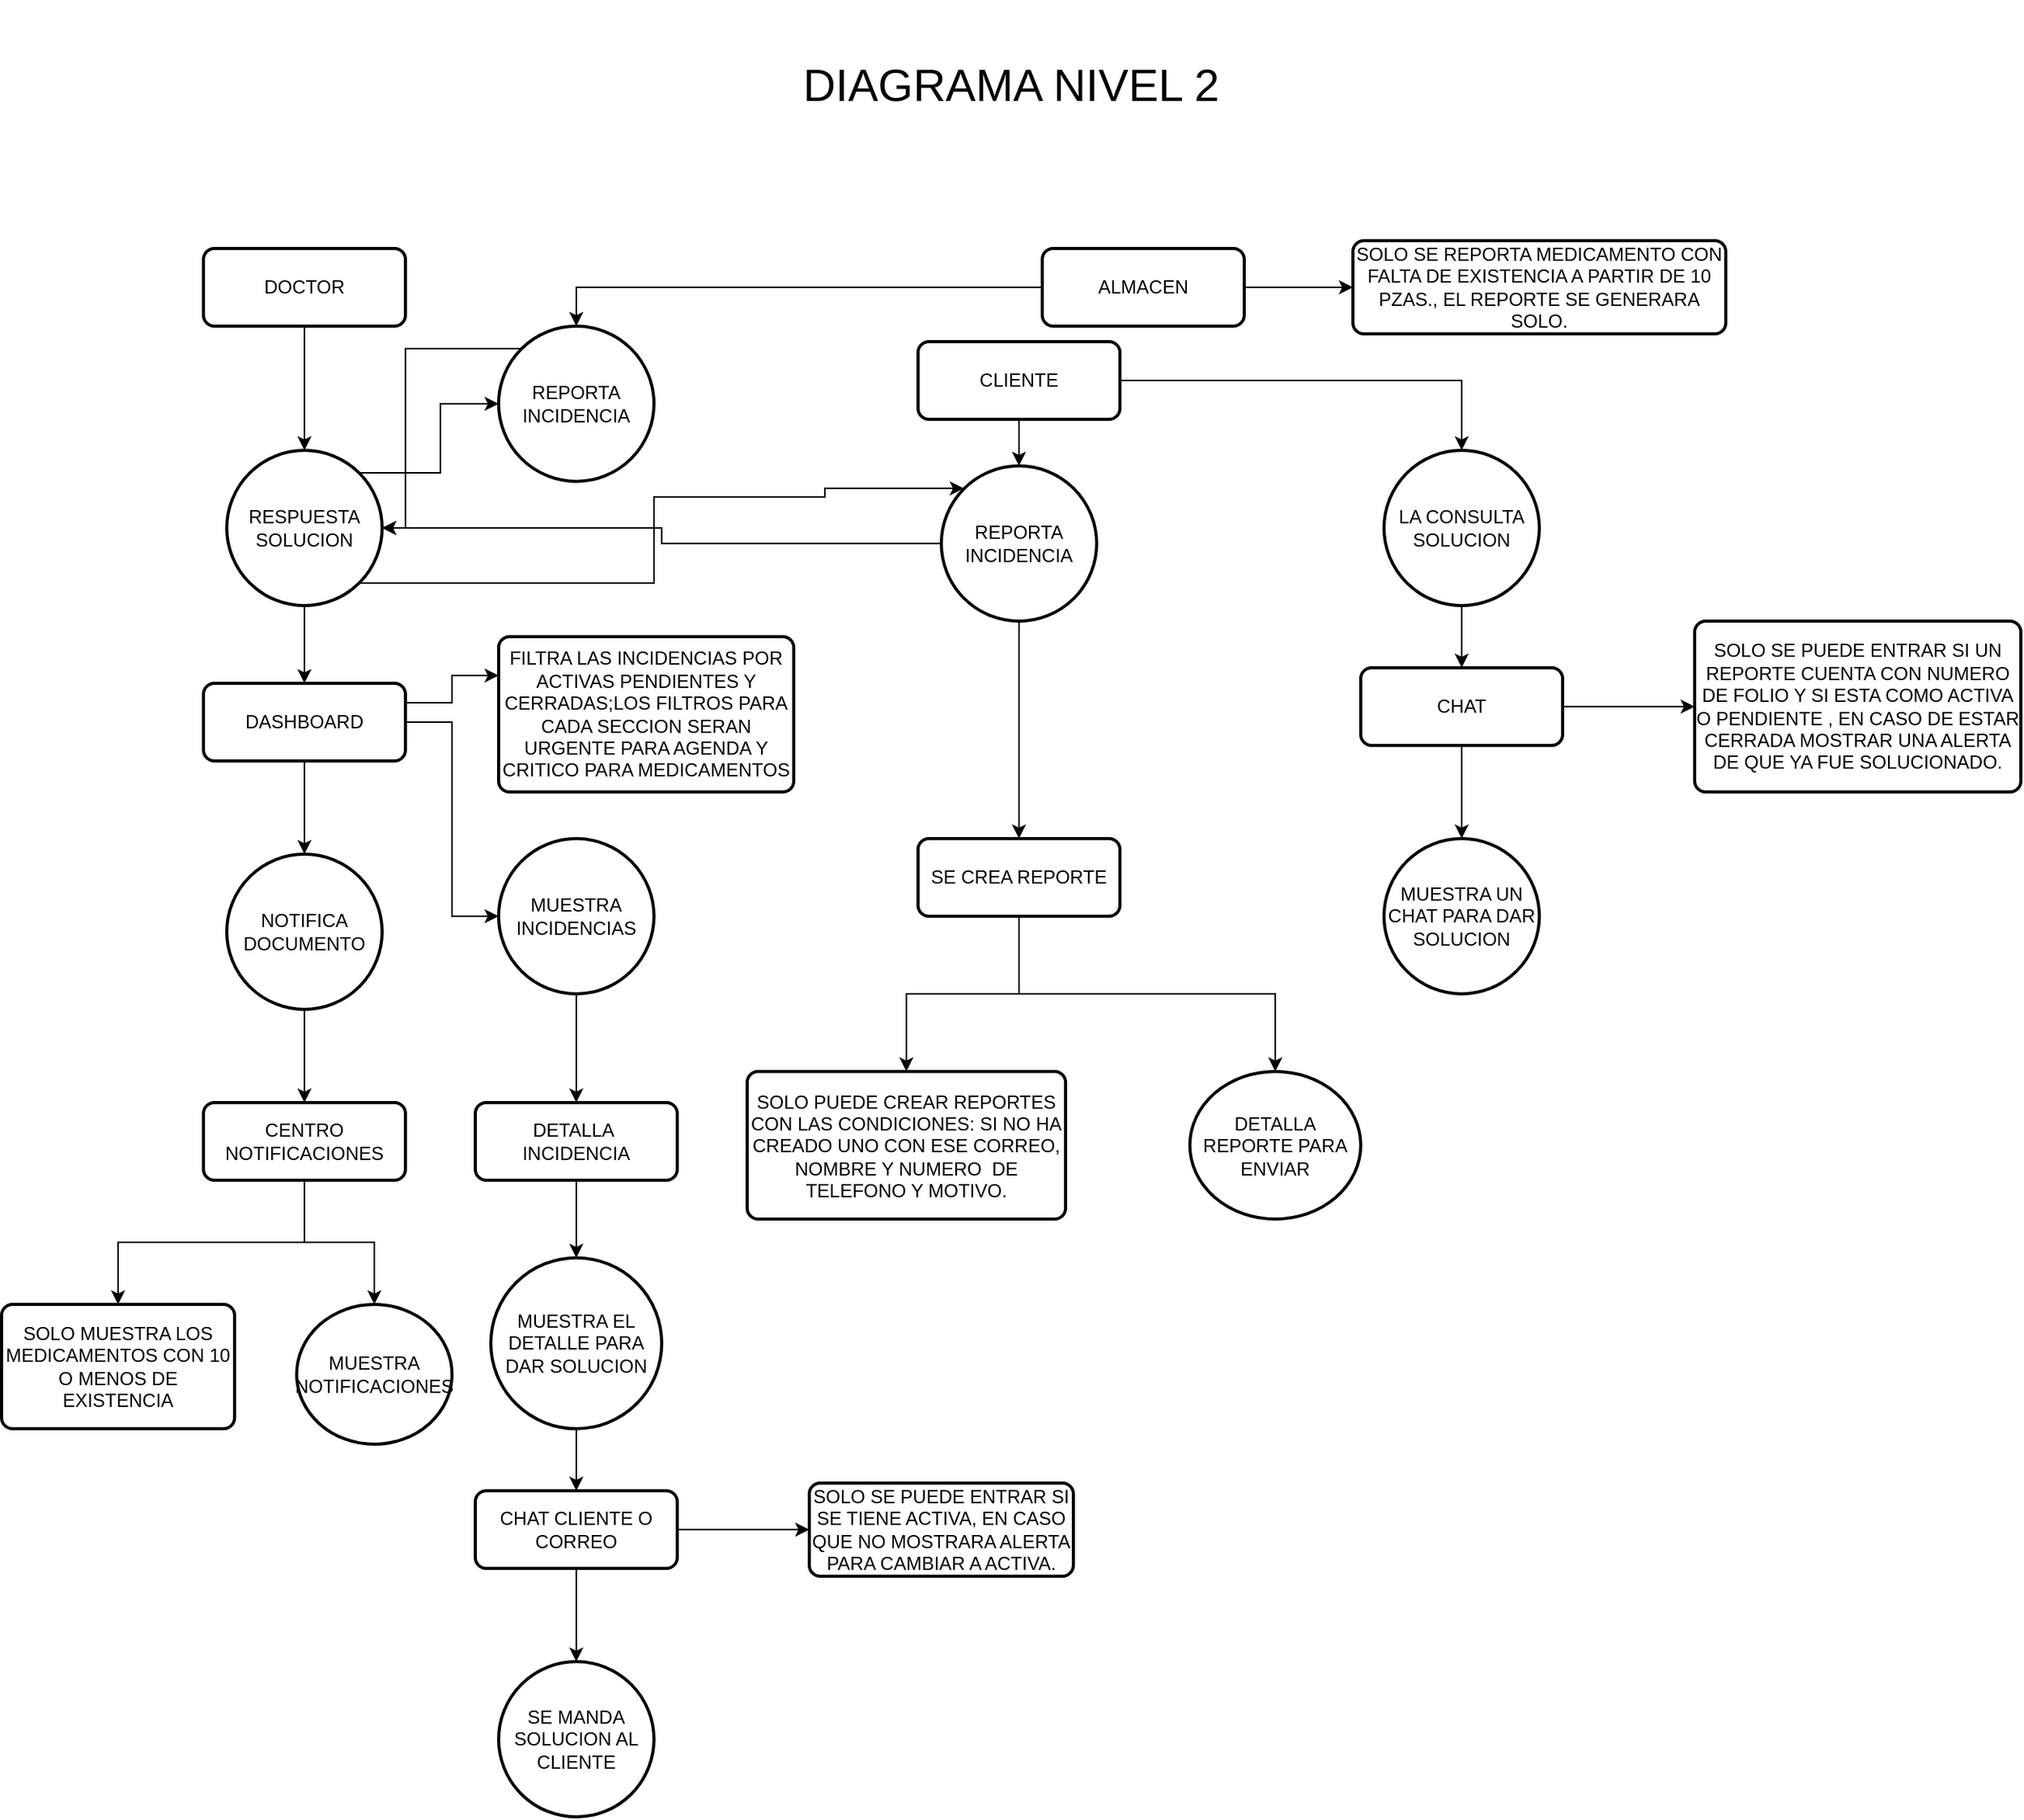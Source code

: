 <mxfile version="26.2.15">
  <diagram name="Página-1" id="9K1d1XZpPEn_7gxM2Jdp">
    <mxGraphModel dx="3397" dy="2714" grid="1" gridSize="10" guides="1" tooltips="1" connect="1" arrows="1" fold="1" page="1" pageScale="1" pageWidth="827" pageHeight="1169" math="0" shadow="0">
      <root>
        <mxCell id="0" />
        <mxCell id="1" parent="0" />
        <mxCell id="d53dWlJOmNv4el6tiKO4-1" value="DOCTOR" style="rounded=1;whiteSpace=wrap;html=1;absoluteArcSize=1;arcSize=14;strokeWidth=2;" vertex="1" parent="1">
          <mxGeometry x="50" y="40" width="130" height="50" as="geometry" />
        </mxCell>
        <mxCell id="d53dWlJOmNv4el6tiKO4-2" style="edgeStyle=orthogonalEdgeStyle;rounded=0;orthogonalLoop=1;jettySize=auto;html=1;exitX=0.855;exitY=0.145;exitDx=0;exitDy=0;exitPerimeter=0;" edge="1" parent="1" source="d53dWlJOmNv4el6tiKO4-4" target="d53dWlJOmNv4el6tiKO4-5">
          <mxGeometry relative="1" as="geometry" />
        </mxCell>
        <mxCell id="d53dWlJOmNv4el6tiKO4-3" style="edgeStyle=orthogonalEdgeStyle;rounded=0;orthogonalLoop=1;jettySize=auto;html=1;exitX=0.5;exitY=1;exitDx=0;exitDy=0;exitPerimeter=0;entryX=0.5;entryY=0;entryDx=0;entryDy=0;" edge="1" parent="1" source="d53dWlJOmNv4el6tiKO4-4" target="d53dWlJOmNv4el6tiKO4-14">
          <mxGeometry relative="1" as="geometry" />
        </mxCell>
        <mxCell id="d53dWlJOmNv4el6tiKO4-4" value="RESPUESTA SOLUCION" style="strokeWidth=2;html=1;shape=mxgraph.flowchart.start_2;whiteSpace=wrap;" vertex="1" parent="1">
          <mxGeometry x="65" y="170" width="100" height="100" as="geometry" />
        </mxCell>
        <mxCell id="d53dWlJOmNv4el6tiKO4-5" value="REPORTA INCIDENCIA" style="strokeWidth=2;html=1;shape=mxgraph.flowchart.start_2;whiteSpace=wrap;" vertex="1" parent="1">
          <mxGeometry x="240" y="90" width="100" height="100" as="geometry" />
        </mxCell>
        <mxCell id="d53dWlJOmNv4el6tiKO4-6" value="CLIENTE" style="rounded=1;whiteSpace=wrap;html=1;absoluteArcSize=1;arcSize=14;strokeWidth=2;" vertex="1" parent="1">
          <mxGeometry x="510" y="100" width="130" height="50" as="geometry" />
        </mxCell>
        <mxCell id="d53dWlJOmNv4el6tiKO4-7" style="edgeStyle=orthogonalEdgeStyle;rounded=0;orthogonalLoop=1;jettySize=auto;html=1;exitX=0.5;exitY=1;exitDx=0;exitDy=0;exitPerimeter=0;entryX=0.5;entryY=0;entryDx=0;entryDy=0;" edge="1" parent="1" source="d53dWlJOmNv4el6tiKO4-8" target="d53dWlJOmNv4el6tiKO4-31">
          <mxGeometry relative="1" as="geometry" />
        </mxCell>
        <mxCell id="d53dWlJOmNv4el6tiKO4-8" value="REPORTA INCIDENCIA" style="strokeWidth=2;html=1;shape=mxgraph.flowchart.start_2;whiteSpace=wrap;" vertex="1" parent="1">
          <mxGeometry x="525" y="180" width="100" height="100" as="geometry" />
        </mxCell>
        <mxCell id="d53dWlJOmNv4el6tiKO4-44" style="edgeStyle=orthogonalEdgeStyle;rounded=0;orthogonalLoop=1;jettySize=auto;html=1;exitX=1;exitY=0.5;exitDx=0;exitDy=0;" edge="1" parent="1" source="d53dWlJOmNv4el6tiKO4-9" target="d53dWlJOmNv4el6tiKO4-43">
          <mxGeometry relative="1" as="geometry" />
        </mxCell>
        <mxCell id="d53dWlJOmNv4el6tiKO4-9" value="ALMACEN" style="rounded=1;whiteSpace=wrap;html=1;absoluteArcSize=1;arcSize=14;strokeWidth=2;" vertex="1" parent="1">
          <mxGeometry x="590" y="40" width="130" height="50" as="geometry" />
        </mxCell>
        <mxCell id="d53dWlJOmNv4el6tiKO4-10" style="edgeStyle=orthogonalEdgeStyle;rounded=0;orthogonalLoop=1;jettySize=auto;html=1;exitX=0.5;exitY=1;exitDx=0;exitDy=0;entryX=0.5;entryY=0;entryDx=0;entryDy=0;entryPerimeter=0;" edge="1" parent="1" source="d53dWlJOmNv4el6tiKO4-1" target="d53dWlJOmNv4el6tiKO4-4">
          <mxGeometry relative="1" as="geometry" />
        </mxCell>
        <mxCell id="d53dWlJOmNv4el6tiKO4-11" style="edgeStyle=orthogonalEdgeStyle;rounded=0;orthogonalLoop=1;jettySize=auto;html=1;exitX=0;exitY=0.5;exitDx=0;exitDy=0;entryX=0.5;entryY=0;entryDx=0;entryDy=0;entryPerimeter=0;" edge="1" parent="1" source="d53dWlJOmNv4el6tiKO4-9" target="d53dWlJOmNv4el6tiKO4-5">
          <mxGeometry relative="1" as="geometry" />
        </mxCell>
        <mxCell id="d53dWlJOmNv4el6tiKO4-12" style="edgeStyle=orthogonalEdgeStyle;rounded=0;orthogonalLoop=1;jettySize=auto;html=1;exitX=0.5;exitY=1;exitDx=0;exitDy=0;entryX=0.5;entryY=0;entryDx=0;entryDy=0;entryPerimeter=0;" edge="1" parent="1" source="d53dWlJOmNv4el6tiKO4-6" target="d53dWlJOmNv4el6tiKO4-8">
          <mxGeometry relative="1" as="geometry" />
        </mxCell>
        <mxCell id="d53dWlJOmNv4el6tiKO4-13" style="edgeStyle=orthogonalEdgeStyle;rounded=0;orthogonalLoop=1;jettySize=auto;html=1;exitX=0.145;exitY=0.145;exitDx=0;exitDy=0;exitPerimeter=0;entryX=1;entryY=0.5;entryDx=0;entryDy=0;entryPerimeter=0;" edge="1" parent="1" source="d53dWlJOmNv4el6tiKO4-5" target="d53dWlJOmNv4el6tiKO4-4">
          <mxGeometry relative="1" as="geometry">
            <Array as="points">
              <mxPoint x="180" y="105" />
              <mxPoint x="180" y="220" />
            </Array>
          </mxGeometry>
        </mxCell>
        <mxCell id="d53dWlJOmNv4el6tiKO4-46" style="edgeStyle=orthogonalEdgeStyle;rounded=0;orthogonalLoop=1;jettySize=auto;html=1;exitX=1;exitY=0.25;exitDx=0;exitDy=0;entryX=0;entryY=0.25;entryDx=0;entryDy=0;" edge="1" parent="1" source="d53dWlJOmNv4el6tiKO4-14" target="d53dWlJOmNv4el6tiKO4-45">
          <mxGeometry relative="1" as="geometry" />
        </mxCell>
        <mxCell id="d53dWlJOmNv4el6tiKO4-14" value="DASHBOARD" style="rounded=1;whiteSpace=wrap;html=1;absoluteArcSize=1;arcSize=14;strokeWidth=2;" vertex="1" parent="1">
          <mxGeometry x="50" y="320" width="130" height="50" as="geometry" />
        </mxCell>
        <mxCell id="d53dWlJOmNv4el6tiKO4-15" style="edgeStyle=orthogonalEdgeStyle;rounded=0;orthogonalLoop=1;jettySize=auto;html=1;exitX=0.5;exitY=1;exitDx=0;exitDy=0;exitPerimeter=0;entryX=0.5;entryY=0;entryDx=0;entryDy=0;" edge="1" parent="1" source="d53dWlJOmNv4el6tiKO4-16" target="d53dWlJOmNv4el6tiKO4-17">
          <mxGeometry relative="1" as="geometry" />
        </mxCell>
        <mxCell id="d53dWlJOmNv4el6tiKO4-16" value="NOTIFICA&lt;div&gt;DOCUMENTO&lt;/div&gt;" style="strokeWidth=2;html=1;shape=mxgraph.flowchart.start_2;whiteSpace=wrap;" vertex="1" parent="1">
          <mxGeometry x="65" y="430" width="100" height="100" as="geometry" />
        </mxCell>
        <mxCell id="d53dWlJOmNv4el6tiKO4-55" style="edgeStyle=orthogonalEdgeStyle;rounded=0;orthogonalLoop=1;jettySize=auto;html=1;exitX=0.5;exitY=1;exitDx=0;exitDy=0;" edge="1" parent="1" source="d53dWlJOmNv4el6tiKO4-17" target="d53dWlJOmNv4el6tiKO4-54">
          <mxGeometry relative="1" as="geometry" />
        </mxCell>
        <mxCell id="d53dWlJOmNv4el6tiKO4-17" value="CENTRO&lt;div&gt;&lt;div&gt;&lt;div&gt;NOTIFICACIONES&lt;/div&gt;&lt;/div&gt;&lt;/div&gt;" style="rounded=1;whiteSpace=wrap;html=1;absoluteArcSize=1;arcSize=14;strokeWidth=2;" vertex="1" parent="1">
          <mxGeometry x="50" y="590" width="130" height="50" as="geometry" />
        </mxCell>
        <mxCell id="d53dWlJOmNv4el6tiKO4-18" style="edgeStyle=orthogonalEdgeStyle;rounded=0;orthogonalLoop=1;jettySize=auto;html=1;exitX=0.5;exitY=1;exitDx=0;exitDy=0;entryX=0.5;entryY=0;entryDx=0;entryDy=0;entryPerimeter=0;" edge="1" parent="1" source="d53dWlJOmNv4el6tiKO4-14" target="d53dWlJOmNv4el6tiKO4-16">
          <mxGeometry relative="1" as="geometry" />
        </mxCell>
        <mxCell id="d53dWlJOmNv4el6tiKO4-19" value="MUESTRA NOTIFICACIONES" style="strokeWidth=2;html=1;shape=mxgraph.flowchart.start_2;whiteSpace=wrap;" vertex="1" parent="1">
          <mxGeometry x="110" y="720" width="100" height="90" as="geometry" />
        </mxCell>
        <mxCell id="d53dWlJOmNv4el6tiKO4-20" style="edgeStyle=orthogonalEdgeStyle;rounded=0;orthogonalLoop=1;jettySize=auto;html=1;exitX=0.5;exitY=1;exitDx=0;exitDy=0;entryX=0.5;entryY=0;entryDx=0;entryDy=0;entryPerimeter=0;" edge="1" parent="1" source="d53dWlJOmNv4el6tiKO4-17" target="d53dWlJOmNv4el6tiKO4-19">
          <mxGeometry relative="1" as="geometry" />
        </mxCell>
        <mxCell id="d53dWlJOmNv4el6tiKO4-21" style="edgeStyle=orthogonalEdgeStyle;rounded=0;orthogonalLoop=1;jettySize=auto;html=1;exitX=0.5;exitY=1;exitDx=0;exitDy=0;exitPerimeter=0;entryX=0.5;entryY=0;entryDx=0;entryDy=0;" edge="1" parent="1" source="d53dWlJOmNv4el6tiKO4-22" target="d53dWlJOmNv4el6tiKO4-23">
          <mxGeometry relative="1" as="geometry" />
        </mxCell>
        <mxCell id="d53dWlJOmNv4el6tiKO4-22" value="MUESTRA&lt;div&gt;INCIDENCIAS&lt;/div&gt;" style="strokeWidth=2;html=1;shape=mxgraph.flowchart.start_2;whiteSpace=wrap;" vertex="1" parent="1">
          <mxGeometry x="240" y="420" width="100" height="100" as="geometry" />
        </mxCell>
        <mxCell id="d53dWlJOmNv4el6tiKO4-23" value="DETALLA&amp;nbsp;&lt;div&gt;INCIDENCIA&lt;/div&gt;" style="rounded=1;whiteSpace=wrap;html=1;absoluteArcSize=1;arcSize=14;strokeWidth=2;" vertex="1" parent="1">
          <mxGeometry x="225" y="590" width="130" height="50" as="geometry" />
        </mxCell>
        <mxCell id="d53dWlJOmNv4el6tiKO4-24" style="edgeStyle=orthogonalEdgeStyle;rounded=0;orthogonalLoop=1;jettySize=auto;html=1;exitX=1;exitY=0.5;exitDx=0;exitDy=0;entryX=0;entryY=0.5;entryDx=0;entryDy=0;entryPerimeter=0;" edge="1" parent="1" source="d53dWlJOmNv4el6tiKO4-14" target="d53dWlJOmNv4el6tiKO4-22">
          <mxGeometry relative="1" as="geometry" />
        </mxCell>
        <mxCell id="d53dWlJOmNv4el6tiKO4-25" style="edgeStyle=orthogonalEdgeStyle;rounded=0;orthogonalLoop=1;jettySize=auto;html=1;exitX=0.5;exitY=1;exitDx=0;exitDy=0;exitPerimeter=0;entryX=0.5;entryY=0;entryDx=0;entryDy=0;" edge="1" parent="1" source="d53dWlJOmNv4el6tiKO4-26" target="d53dWlJOmNv4el6tiKO4-28">
          <mxGeometry relative="1" as="geometry" />
        </mxCell>
        <mxCell id="d53dWlJOmNv4el6tiKO4-26" value="MUESTRA EL DETALLE PARA DAR SOLUCION" style="strokeWidth=2;html=1;shape=mxgraph.flowchart.start_2;whiteSpace=wrap;" vertex="1" parent="1">
          <mxGeometry x="235" y="690" width="110" height="110" as="geometry" />
        </mxCell>
        <mxCell id="d53dWlJOmNv4el6tiKO4-27" style="edgeStyle=orthogonalEdgeStyle;rounded=0;orthogonalLoop=1;jettySize=auto;html=1;exitX=0.5;exitY=1;exitDx=0;exitDy=0;entryX=0.5;entryY=0;entryDx=0;entryDy=0;entryPerimeter=0;" edge="1" parent="1" source="d53dWlJOmNv4el6tiKO4-23" target="d53dWlJOmNv4el6tiKO4-26">
          <mxGeometry relative="1" as="geometry" />
        </mxCell>
        <mxCell id="d53dWlJOmNv4el6tiKO4-50" style="edgeStyle=orthogonalEdgeStyle;rounded=0;orthogonalLoop=1;jettySize=auto;html=1;exitX=1;exitY=0.5;exitDx=0;exitDy=0;" edge="1" parent="1" source="d53dWlJOmNv4el6tiKO4-28" target="d53dWlJOmNv4el6tiKO4-49">
          <mxGeometry relative="1" as="geometry" />
        </mxCell>
        <mxCell id="d53dWlJOmNv4el6tiKO4-28" value="CHAT CLIENTE O CORREO" style="rounded=1;whiteSpace=wrap;html=1;absoluteArcSize=1;arcSize=14;strokeWidth=2;" vertex="1" parent="1">
          <mxGeometry x="225" y="840" width="130" height="50" as="geometry" />
        </mxCell>
        <mxCell id="d53dWlJOmNv4el6tiKO4-29" value="SE MANDA SOLUCION AL CLIENTE" style="strokeWidth=2;html=1;shape=mxgraph.flowchart.start_2;whiteSpace=wrap;" vertex="1" parent="1">
          <mxGeometry x="240" y="950" width="100" height="100" as="geometry" />
        </mxCell>
        <mxCell id="d53dWlJOmNv4el6tiKO4-30" style="edgeStyle=orthogonalEdgeStyle;rounded=0;orthogonalLoop=1;jettySize=auto;html=1;exitX=0.5;exitY=1;exitDx=0;exitDy=0;entryX=0.5;entryY=0;entryDx=0;entryDy=0;entryPerimeter=0;" edge="1" parent="1" source="d53dWlJOmNv4el6tiKO4-28" target="d53dWlJOmNv4el6tiKO4-29">
          <mxGeometry relative="1" as="geometry" />
        </mxCell>
        <mxCell id="d53dWlJOmNv4el6tiKO4-53" style="edgeStyle=orthogonalEdgeStyle;rounded=0;orthogonalLoop=1;jettySize=auto;html=1;exitX=0.5;exitY=1;exitDx=0;exitDy=0;entryX=0.5;entryY=0;entryDx=0;entryDy=0;" edge="1" parent="1" source="d53dWlJOmNv4el6tiKO4-31" target="d53dWlJOmNv4el6tiKO4-47">
          <mxGeometry relative="1" as="geometry" />
        </mxCell>
        <mxCell id="d53dWlJOmNv4el6tiKO4-31" value="SE CREA REPORTE" style="rounded=1;whiteSpace=wrap;html=1;absoluteArcSize=1;arcSize=14;strokeWidth=2;" vertex="1" parent="1">
          <mxGeometry x="510" y="420" width="130" height="50" as="geometry" />
        </mxCell>
        <mxCell id="d53dWlJOmNv4el6tiKO4-32" value="DETALLA REPORTE PARA ENVIAR" style="strokeWidth=2;html=1;shape=mxgraph.flowchart.start_2;whiteSpace=wrap;" vertex="1" parent="1">
          <mxGeometry x="685" y="570" width="110" height="95" as="geometry" />
        </mxCell>
        <mxCell id="d53dWlJOmNv4el6tiKO4-34" style="edgeStyle=orthogonalEdgeStyle;rounded=0;orthogonalLoop=1;jettySize=auto;html=1;exitX=0.5;exitY=1;exitDx=0;exitDy=0;exitPerimeter=0;entryX=0.5;entryY=0;entryDx=0;entryDy=0;" edge="1" parent="1" source="d53dWlJOmNv4el6tiKO4-35" target="d53dWlJOmNv4el6tiKO4-37">
          <mxGeometry relative="1" as="geometry" />
        </mxCell>
        <mxCell id="d53dWlJOmNv4el6tiKO4-35" value="LA CONSULTA SOLUCION" style="strokeWidth=2;html=1;shape=mxgraph.flowchart.start_2;whiteSpace=wrap;" vertex="1" parent="1">
          <mxGeometry x="810" y="170" width="100" height="100" as="geometry" />
        </mxCell>
        <mxCell id="d53dWlJOmNv4el6tiKO4-36" style="edgeStyle=orthogonalEdgeStyle;rounded=0;orthogonalLoop=1;jettySize=auto;html=1;exitX=1;exitY=0.5;exitDx=0;exitDy=0;entryX=0.5;entryY=0;entryDx=0;entryDy=0;entryPerimeter=0;" edge="1" parent="1" source="d53dWlJOmNv4el6tiKO4-6" target="d53dWlJOmNv4el6tiKO4-35">
          <mxGeometry relative="1" as="geometry" />
        </mxCell>
        <mxCell id="d53dWlJOmNv4el6tiKO4-57" style="edgeStyle=orthogonalEdgeStyle;rounded=0;orthogonalLoop=1;jettySize=auto;html=1;exitX=1;exitY=0.5;exitDx=0;exitDy=0;entryX=0;entryY=0.5;entryDx=0;entryDy=0;" edge="1" parent="1" source="d53dWlJOmNv4el6tiKO4-37" target="d53dWlJOmNv4el6tiKO4-56">
          <mxGeometry relative="1" as="geometry" />
        </mxCell>
        <mxCell id="d53dWlJOmNv4el6tiKO4-37" value="CHAT" style="rounded=1;whiteSpace=wrap;html=1;absoluteArcSize=1;arcSize=14;strokeWidth=2;" vertex="1" parent="1">
          <mxGeometry x="795" y="310" width="130" height="50" as="geometry" />
        </mxCell>
        <mxCell id="d53dWlJOmNv4el6tiKO4-38" style="edgeStyle=orthogonalEdgeStyle;rounded=0;orthogonalLoop=1;jettySize=auto;html=1;exitX=0;exitY=0.5;exitDx=0;exitDy=0;exitPerimeter=0;entryX=1;entryY=0.5;entryDx=0;entryDy=0;entryPerimeter=0;" edge="1" parent="1" source="d53dWlJOmNv4el6tiKO4-8" target="d53dWlJOmNv4el6tiKO4-4">
          <mxGeometry relative="1" as="geometry" />
        </mxCell>
        <mxCell id="d53dWlJOmNv4el6tiKO4-39" style="edgeStyle=orthogonalEdgeStyle;rounded=0;orthogonalLoop=1;jettySize=auto;html=1;exitX=0.855;exitY=0.855;exitDx=0;exitDy=0;exitPerimeter=0;entryX=0.145;entryY=0.145;entryDx=0;entryDy=0;entryPerimeter=0;" edge="1" parent="1" source="d53dWlJOmNv4el6tiKO4-4" target="d53dWlJOmNv4el6tiKO4-8">
          <mxGeometry relative="1" as="geometry">
            <Array as="points">
              <mxPoint x="340" y="256" />
              <mxPoint x="340" y="200" />
              <mxPoint x="450" y="200" />
              <mxPoint x="450" y="195" />
            </Array>
          </mxGeometry>
        </mxCell>
        <mxCell id="d53dWlJOmNv4el6tiKO4-40" value="MUESTRA UN CHAT PARA DAR SOLUCION" style="strokeWidth=2;html=1;shape=mxgraph.flowchart.start_2;whiteSpace=wrap;" vertex="1" parent="1">
          <mxGeometry x="810" y="420" width="100" height="100" as="geometry" />
        </mxCell>
        <mxCell id="d53dWlJOmNv4el6tiKO4-41" style="edgeStyle=orthogonalEdgeStyle;rounded=0;orthogonalLoop=1;jettySize=auto;html=1;exitX=0.5;exitY=1;exitDx=0;exitDy=0;entryX=0.5;entryY=0;entryDx=0;entryDy=0;entryPerimeter=0;" edge="1" parent="1" source="d53dWlJOmNv4el6tiKO4-37" target="d53dWlJOmNv4el6tiKO4-40">
          <mxGeometry relative="1" as="geometry" />
        </mxCell>
        <mxCell id="d53dWlJOmNv4el6tiKO4-42" value="&lt;font style=&quot;font-size: 29px;&quot;&gt;DIAGRAMA NIVEL 2&lt;/font&gt;" style="text;html=1;align=center;verticalAlign=middle;whiteSpace=wrap;rounded=0;" vertex="1" parent="1">
          <mxGeometry x="350" y="-120" width="440" height="110" as="geometry" />
        </mxCell>
        <mxCell id="d53dWlJOmNv4el6tiKO4-43" value="SOLO SE REPORTA MEDICAMENTO CON FALTA DE EXISTENCIA A PARTIR DE 10 PZAS., EL REPORTE SE GENERARA SOLO." style="rounded=1;whiteSpace=wrap;html=1;absoluteArcSize=1;arcSize=14;strokeWidth=2;" vertex="1" parent="1">
          <mxGeometry x="790" y="35" width="240" height="60" as="geometry" />
        </mxCell>
        <mxCell id="d53dWlJOmNv4el6tiKO4-45" value="FILTRA LAS INCIDENCIAS POR ACTIVAS PENDIENTES Y CERRADAS;LOS FILTROS PARA CADA SECCION SERAN URGENTE PARA AGENDA Y CRITICO PARA MEDICAMENTOS" style="rounded=1;whiteSpace=wrap;html=1;absoluteArcSize=1;arcSize=14;strokeWidth=2;" vertex="1" parent="1">
          <mxGeometry x="240" y="290" width="190" height="100" as="geometry" />
        </mxCell>
        <mxCell id="d53dWlJOmNv4el6tiKO4-47" value="SOLO PUEDE CREAR REPORTES CON LAS CONDICIONES: SI NO HA CREADO UNO CON ESE CORREO, NOMBRE Y NUMERO&amp;nbsp; DE TELEFONO Y MOTIVO." style="rounded=1;whiteSpace=wrap;html=1;absoluteArcSize=1;arcSize=14;strokeWidth=2;" vertex="1" parent="1">
          <mxGeometry x="400" y="570" width="205" height="95" as="geometry" />
        </mxCell>
        <mxCell id="d53dWlJOmNv4el6tiKO4-49" value="SOLO SE PUEDE ENTRAR SI SE TIENE ACTIVA, EN CASO QUE NO MOSTRARA ALERTA PARA CAMBIAR A ACTIVA." style="rounded=1;whiteSpace=wrap;html=1;absoluteArcSize=1;arcSize=14;strokeWidth=2;" vertex="1" parent="1">
          <mxGeometry x="440" y="835" width="170" height="60" as="geometry" />
        </mxCell>
        <mxCell id="d53dWlJOmNv4el6tiKO4-52" style="edgeStyle=orthogonalEdgeStyle;rounded=0;orthogonalLoop=1;jettySize=auto;html=1;exitX=0.5;exitY=1;exitDx=0;exitDy=0;entryX=0.5;entryY=0;entryDx=0;entryDy=0;entryPerimeter=0;" edge="1" parent="1" source="d53dWlJOmNv4el6tiKO4-31" target="d53dWlJOmNv4el6tiKO4-32">
          <mxGeometry relative="1" as="geometry" />
        </mxCell>
        <mxCell id="d53dWlJOmNv4el6tiKO4-54" value="SOLO MUESTRA LOS MEDICAMENTOS CON 10 O MENOS DE EXISTENCIA" style="rounded=1;whiteSpace=wrap;html=1;absoluteArcSize=1;arcSize=14;strokeWidth=2;" vertex="1" parent="1">
          <mxGeometry x="-80" y="720" width="150" height="80" as="geometry" />
        </mxCell>
        <mxCell id="d53dWlJOmNv4el6tiKO4-56" value="SOLO SE PUEDE ENTRAR SI UN REPORTE CUENTA CON NUMERO DE FOLIO Y SI ESTA COMO ACTIVA O PENDIENTE , EN CASO DE ESTAR CERRADA MOSTRAR UNA ALERTA DE QUE YA FUE SOLUCIONADO." style="rounded=1;whiteSpace=wrap;html=1;absoluteArcSize=1;arcSize=14;strokeWidth=2;" vertex="1" parent="1">
          <mxGeometry x="1010" y="280" width="210" height="110" as="geometry" />
        </mxCell>
      </root>
    </mxGraphModel>
  </diagram>
</mxfile>
